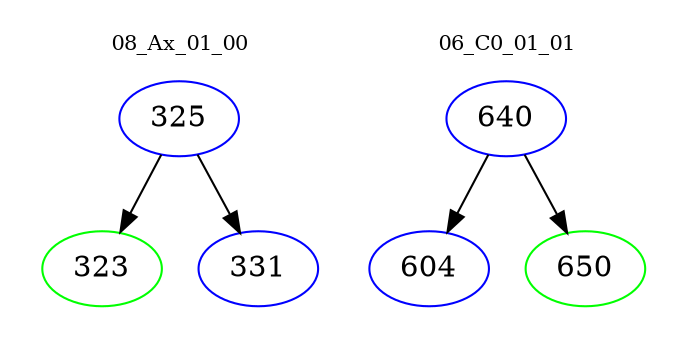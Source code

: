 digraph{
subgraph cluster_0 {
color = white
label = "08_Ax_01_00";
fontsize=10;
T0_325 [label="325", color="blue"]
T0_325 -> T0_323 [color="black"]
T0_323 [label="323", color="green"]
T0_325 -> T0_331 [color="black"]
T0_331 [label="331", color="blue"]
}
subgraph cluster_1 {
color = white
label = "06_C0_01_01";
fontsize=10;
T1_640 [label="640", color="blue"]
T1_640 -> T1_604 [color="black"]
T1_604 [label="604", color="blue"]
T1_640 -> T1_650 [color="black"]
T1_650 [label="650", color="green"]
}
}
